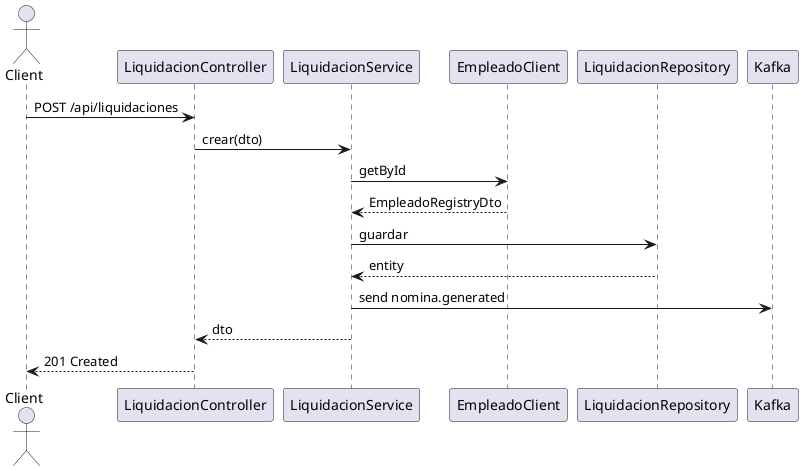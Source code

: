 @startuml
actor Client
Client -> LiquidacionController : POST /api/liquidaciones
LiquidacionController -> LiquidacionService : crear(dto)
LiquidacionService -> EmpleadoClient : getById
EmpleadoClient --> LiquidacionService : EmpleadoRegistryDto
LiquidacionService -> LiquidacionRepository : guardar
LiquidacionRepository --> LiquidacionService : entity
LiquidacionService -> Kafka : send nomina.generated
LiquidacionService --> LiquidacionController : dto
LiquidacionController --> Client : 201 Created
@enduml
